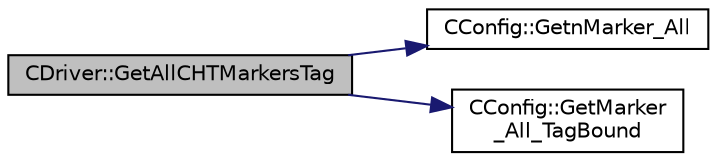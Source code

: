 digraph "CDriver::GetAllCHTMarkersTag"
{
  edge [fontname="Helvetica",fontsize="10",labelfontname="Helvetica",labelfontsize="10"];
  node [fontname="Helvetica",fontsize="10",shape=record];
  rankdir="LR";
  Node1423 [label="CDriver::GetAllCHTMarkersTag",height=0.2,width=0.4,color="black", fillcolor="grey75", style="filled", fontcolor="black"];
  Node1423 -> Node1424 [color="midnightblue",fontsize="10",style="solid",fontname="Helvetica"];
  Node1424 [label="CConfig::GetnMarker_All",height=0.2,width=0.4,color="black", fillcolor="white", style="filled",URL="$class_c_config.html#a300c4884edfc0c2acf395036439004f4",tooltip="Get the total number of boundary markers including send/receive domains. "];
  Node1423 -> Node1425 [color="midnightblue",fontsize="10",style="solid",fontname="Helvetica"];
  Node1425 [label="CConfig::GetMarker\l_All_TagBound",height=0.2,width=0.4,color="black", fillcolor="white", style="filled",URL="$class_c_config.html#a967e969a3beb24bb6e57d7036af003be",tooltip="Get the index of the surface defined in the geometry file. "];
}
